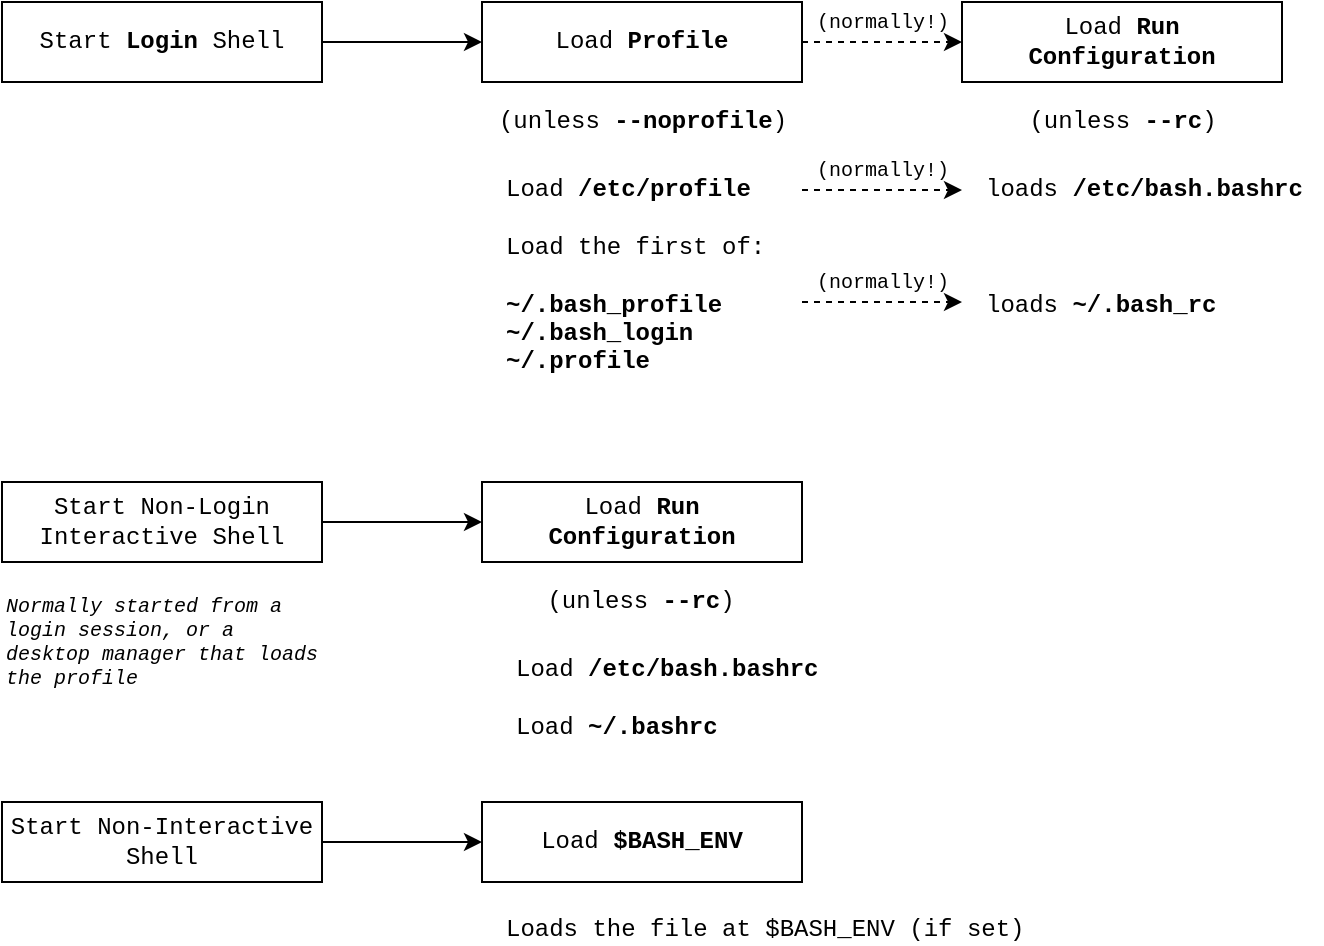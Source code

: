<mxfile version="14.7.3" type="device"><diagram id="AboNXmYhuqye0PJ3lKAA" name="Page-1"><mxGraphModel dx="895" dy="505" grid="1" gridSize="10" guides="1" tooltips="1" connect="1" arrows="1" fold="1" page="1" pageScale="1" pageWidth="827" pageHeight="1169" math="0" shadow="0"><root><mxCell id="0"/><mxCell id="1" parent="0"/><mxCell id="xPJF9JLlm9K48rb-LYGY-3" value="" style="edgeStyle=orthogonalEdgeStyle;rounded=0;orthogonalLoop=1;jettySize=auto;html=1;fontFamily=Courier New;" edge="1" parent="1" source="xPJF9JLlm9K48rb-LYGY-1" target="xPJF9JLlm9K48rb-LYGY-2"><mxGeometry relative="1" as="geometry"/></mxCell><mxCell id="xPJF9JLlm9K48rb-LYGY-1" value="Start &lt;b&gt;Login&lt;/b&gt; Shell" style="rounded=0;whiteSpace=wrap;html=1;fontFamily=Courier New;" vertex="1" parent="1"><mxGeometry x="40" y="160" width="160" height="40" as="geometry"/></mxCell><mxCell id="xPJF9JLlm9K48rb-LYGY-5" value="" style="edgeStyle=orthogonalEdgeStyle;rounded=0;orthogonalLoop=1;jettySize=auto;html=1;fontFamily=Courier New;dashed=1;" edge="1" parent="1" source="xPJF9JLlm9K48rb-LYGY-2" target="xPJF9JLlm9K48rb-LYGY-4"><mxGeometry relative="1" as="geometry"/></mxCell><mxCell id="xPJF9JLlm9K48rb-LYGY-2" value="Load &lt;b&gt;Profile&lt;/b&gt;" style="rounded=0;whiteSpace=wrap;html=1;fontFamily=Courier New;" vertex="1" parent="1"><mxGeometry x="280" y="160" width="160" height="40" as="geometry"/></mxCell><mxCell id="xPJF9JLlm9K48rb-LYGY-4" value="Load &lt;b&gt;Run Configuration&lt;/b&gt;" style="rounded=0;whiteSpace=wrap;html=1;fontFamily=Courier New;" vertex="1" parent="1"><mxGeometry x="520" y="160" width="160" height="40" as="geometry"/></mxCell><mxCell id="xPJF9JLlm9K48rb-LYGY-10" value="" style="edgeStyle=orthogonalEdgeStyle;rounded=0;orthogonalLoop=1;jettySize=auto;html=1;fontFamily=Courier New;" edge="1" parent="1" source="xPJF9JLlm9K48rb-LYGY-6" target="xPJF9JLlm9K48rb-LYGY-8"><mxGeometry relative="1" as="geometry"/></mxCell><mxCell id="xPJF9JLlm9K48rb-LYGY-6" value="Start Non-Login Interactive Shell" style="rounded=0;whiteSpace=wrap;html=1;fontFamily=Courier New;" vertex="1" parent="1"><mxGeometry x="40" y="400" width="160" height="40" as="geometry"/></mxCell><mxCell id="xPJF9JLlm9K48rb-LYGY-8" value="Load &lt;b&gt;Run Configuration&lt;/b&gt;" style="rounded=0;whiteSpace=wrap;html=1;fontFamily=Courier New;" vertex="1" parent="1"><mxGeometry x="280" y="400" width="160" height="40" as="geometry"/></mxCell><mxCell id="xPJF9JLlm9K48rb-LYGY-14" value="(unless &lt;b&gt;--noprofile&lt;/b&gt;)" style="text;html=1;align=center;verticalAlign=middle;resizable=0;points=[];autosize=1;strokeColor=none;fontFamily=Courier New;" vertex="1" parent="1"><mxGeometry x="280" y="210" width="160" height="20" as="geometry"/></mxCell><mxCell id="xPJF9JLlm9K48rb-LYGY-15" value="(unless &lt;b&gt;--rc&lt;/b&gt;)" style="text;html=1;align=center;verticalAlign=middle;resizable=0;points=[];autosize=1;strokeColor=none;fontFamily=Courier New;" vertex="1" parent="1"><mxGeometry x="545" y="210" width="110" height="20" as="geometry"/></mxCell><mxCell id="xPJF9JLlm9K48rb-LYGY-16" value="(unless &lt;b&gt;--rc&lt;/b&gt;)" style="text;html=1;align=center;verticalAlign=middle;resizable=0;points=[];autosize=1;strokeColor=none;fontFamily=Courier New;" vertex="1" parent="1"><mxGeometry x="304" y="450" width="110" height="20" as="geometry"/></mxCell><mxCell id="xPJF9JLlm9K48rb-LYGY-18" value="Load &lt;b&gt;/etc/profile&lt;/b&gt;&lt;br&gt;&lt;br&gt;Load the first of:&lt;br&gt;&lt;br&gt;&lt;b&gt;~/.bash_profile&lt;br&gt;~/.bash_login&lt;br&gt;~/.profile&lt;/b&gt;" style="text;html=1;align=left;verticalAlign=top;resizable=0;points=[];autosize=1;strokeColor=none;fontFamily=Courier New;" vertex="1" parent="1"><mxGeometry x="290" y="240" width="150" height="100" as="geometry"/></mxCell><mxCell id="xPJF9JLlm9K48rb-LYGY-19" value="loads&amp;nbsp;&lt;b&gt;/etc/bash.bashrc&lt;/b&gt;&lt;br&gt;&lt;br&gt;&lt;br&gt;&lt;br&gt;loads&amp;nbsp;&lt;b&gt;~/.bash_rc&lt;/b&gt;" style="text;html=1;align=left;verticalAlign=top;resizable=0;points=[];autosize=1;strokeColor=none;fontFamily=Courier New;" vertex="1" parent="1"><mxGeometry x="530" y="240" width="170" height="80" as="geometry"/></mxCell><mxCell id="xPJF9JLlm9K48rb-LYGY-20" value="" style="edgeStyle=orthogonalEdgeStyle;rounded=0;orthogonalLoop=1;jettySize=auto;html=1;fontFamily=Courier New;dashed=1;" edge="1" parent="1"><mxGeometry relative="1" as="geometry"><mxPoint x="440" y="254" as="sourcePoint"/><mxPoint x="520" y="254" as="targetPoint"/></mxGeometry></mxCell><mxCell id="xPJF9JLlm9K48rb-LYGY-21" value="" style="edgeStyle=orthogonalEdgeStyle;rounded=0;orthogonalLoop=1;jettySize=auto;html=1;fontFamily=Courier New;dashed=1;" edge="1" parent="1"><mxGeometry relative="1" as="geometry"><mxPoint x="440" y="310" as="sourcePoint"/><mxPoint x="520" y="310" as="targetPoint"/></mxGeometry></mxCell><mxCell id="xPJF9JLlm9K48rb-LYGY-23" value="(normally!)" style="text;html=1;align=center;verticalAlign=middle;resizable=0;points=[];autosize=1;strokeColor=none;fontFamily=Courier New;fontSize=10;" vertex="1" parent="1"><mxGeometry x="440" y="160" width="80" height="20" as="geometry"/></mxCell><mxCell id="xPJF9JLlm9K48rb-LYGY-24" value="(normally!)" style="text;html=1;align=center;verticalAlign=middle;resizable=0;points=[];autosize=1;strokeColor=none;fontFamily=Courier New;fontSize=10;" vertex="1" parent="1"><mxGeometry x="440" y="234" width="80" height="20" as="geometry"/></mxCell><mxCell id="xPJF9JLlm9K48rb-LYGY-25" value="(normally!)" style="text;html=1;align=center;verticalAlign=middle;resizable=0;points=[];autosize=1;strokeColor=none;fontFamily=Courier New;fontSize=10;" vertex="1" parent="1"><mxGeometry x="440" y="290" width="80" height="20" as="geometry"/></mxCell><mxCell id="xPJF9JLlm9K48rb-LYGY-27" value="Load &lt;b&gt;/etc/bash.bashrc&lt;/b&gt;&lt;br&gt;&lt;br&gt;Load&amp;nbsp;&lt;b&gt;~/.bashrc&lt;/b&gt;" style="text;html=1;align=left;verticalAlign=top;resizable=0;points=[];autosize=1;strokeColor=none;fontFamily=Courier New;" vertex="1" parent="1"><mxGeometry x="295" y="480" width="170" height="50" as="geometry"/></mxCell><mxCell id="xPJF9JLlm9K48rb-LYGY-33" value="Normally started from a login session, or a desktop manager that loads the profile" style="text;html=1;strokeColor=none;fillColor=none;align=left;verticalAlign=top;whiteSpace=wrap;rounded=0;fontFamily=Courier New;fontSize=10;fontStyle=2" vertex="1" parent="1"><mxGeometry x="40" y="450" width="160" height="90" as="geometry"/></mxCell><mxCell id="xPJF9JLlm9K48rb-LYGY-34" value="" style="edgeStyle=orthogonalEdgeStyle;rounded=0;orthogonalLoop=1;jettySize=auto;html=1;fontFamily=Courier New;" edge="1" parent="1" source="xPJF9JLlm9K48rb-LYGY-35" target="xPJF9JLlm9K48rb-LYGY-36"><mxGeometry relative="1" as="geometry"/></mxCell><mxCell id="xPJF9JLlm9K48rb-LYGY-35" value="Start Non-Interactive Shell" style="rounded=0;whiteSpace=wrap;html=1;fontFamily=Courier New;" vertex="1" parent="1"><mxGeometry x="40" y="560" width="160" height="40" as="geometry"/></mxCell><mxCell id="xPJF9JLlm9K48rb-LYGY-36" value="Load &lt;b&gt;$BASH_ENV&lt;/b&gt;" style="rounded=0;whiteSpace=wrap;html=1;fontFamily=Courier New;" vertex="1" parent="1"><mxGeometry x="280" y="560" width="160" height="40" as="geometry"/></mxCell><mxCell id="xPJF9JLlm9K48rb-LYGY-38" value="Loads the file at $BASH_ENV (if set)" style="text;html=1;align=left;verticalAlign=top;resizable=0;points=[];autosize=1;strokeColor=none;fontFamily=Courier New;" vertex="1" parent="1"><mxGeometry x="290" y="610" width="270" height="20" as="geometry"/></mxCell></root></mxGraphModel></diagram></mxfile>